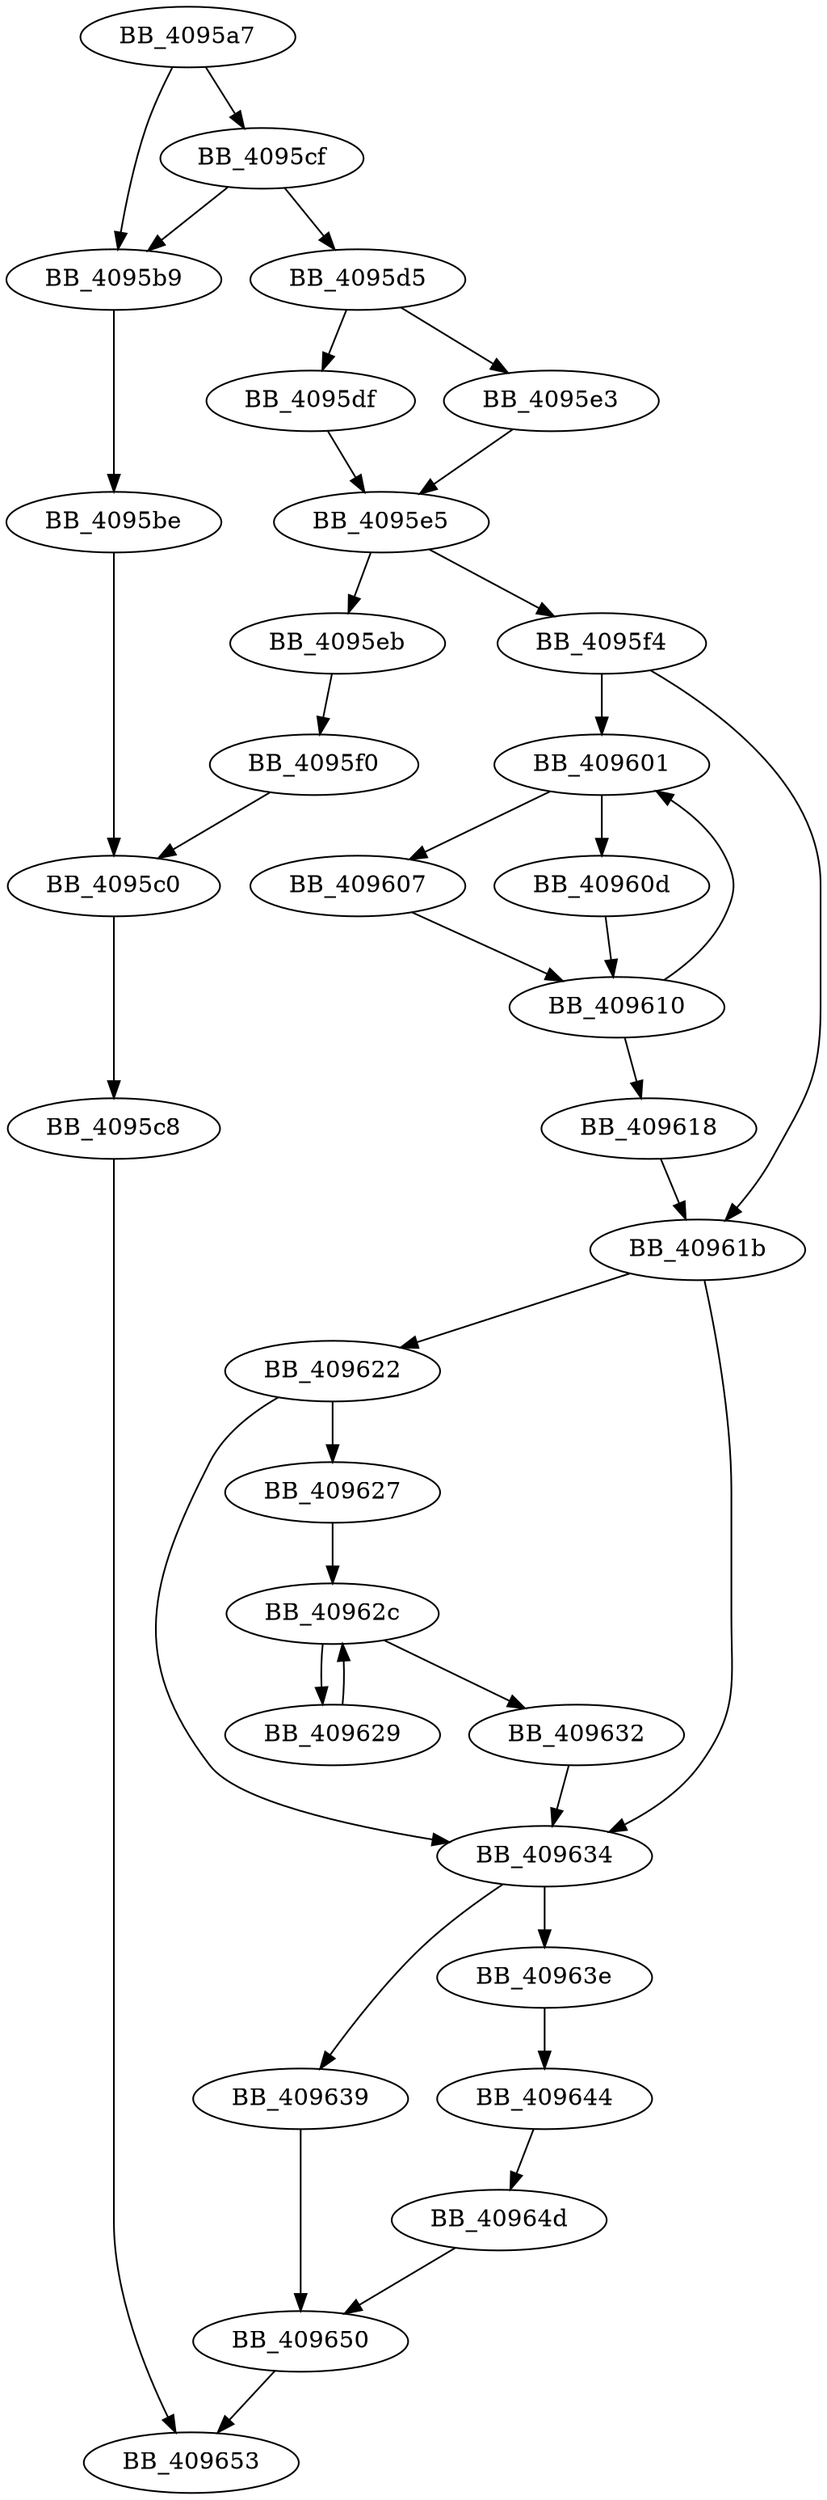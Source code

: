 DiGraph __fptostr{
BB_4095a7->BB_4095b9
BB_4095a7->BB_4095cf
BB_4095b9->BB_4095be
BB_4095be->BB_4095c0
BB_4095c0->BB_4095c8
BB_4095c8->BB_409653
BB_4095cf->BB_4095b9
BB_4095cf->BB_4095d5
BB_4095d5->BB_4095df
BB_4095d5->BB_4095e3
BB_4095df->BB_4095e5
BB_4095e3->BB_4095e5
BB_4095e5->BB_4095eb
BB_4095e5->BB_4095f4
BB_4095eb->BB_4095f0
BB_4095f0->BB_4095c0
BB_4095f4->BB_409601
BB_4095f4->BB_40961b
BB_409601->BB_409607
BB_409601->BB_40960d
BB_409607->BB_409610
BB_40960d->BB_409610
BB_409610->BB_409601
BB_409610->BB_409618
BB_409618->BB_40961b
BB_40961b->BB_409622
BB_40961b->BB_409634
BB_409622->BB_409627
BB_409622->BB_409634
BB_409627->BB_40962c
BB_409629->BB_40962c
BB_40962c->BB_409629
BB_40962c->BB_409632
BB_409632->BB_409634
BB_409634->BB_409639
BB_409634->BB_40963e
BB_409639->BB_409650
BB_40963e->BB_409644
BB_409644->BB_40964d
BB_40964d->BB_409650
BB_409650->BB_409653
}
